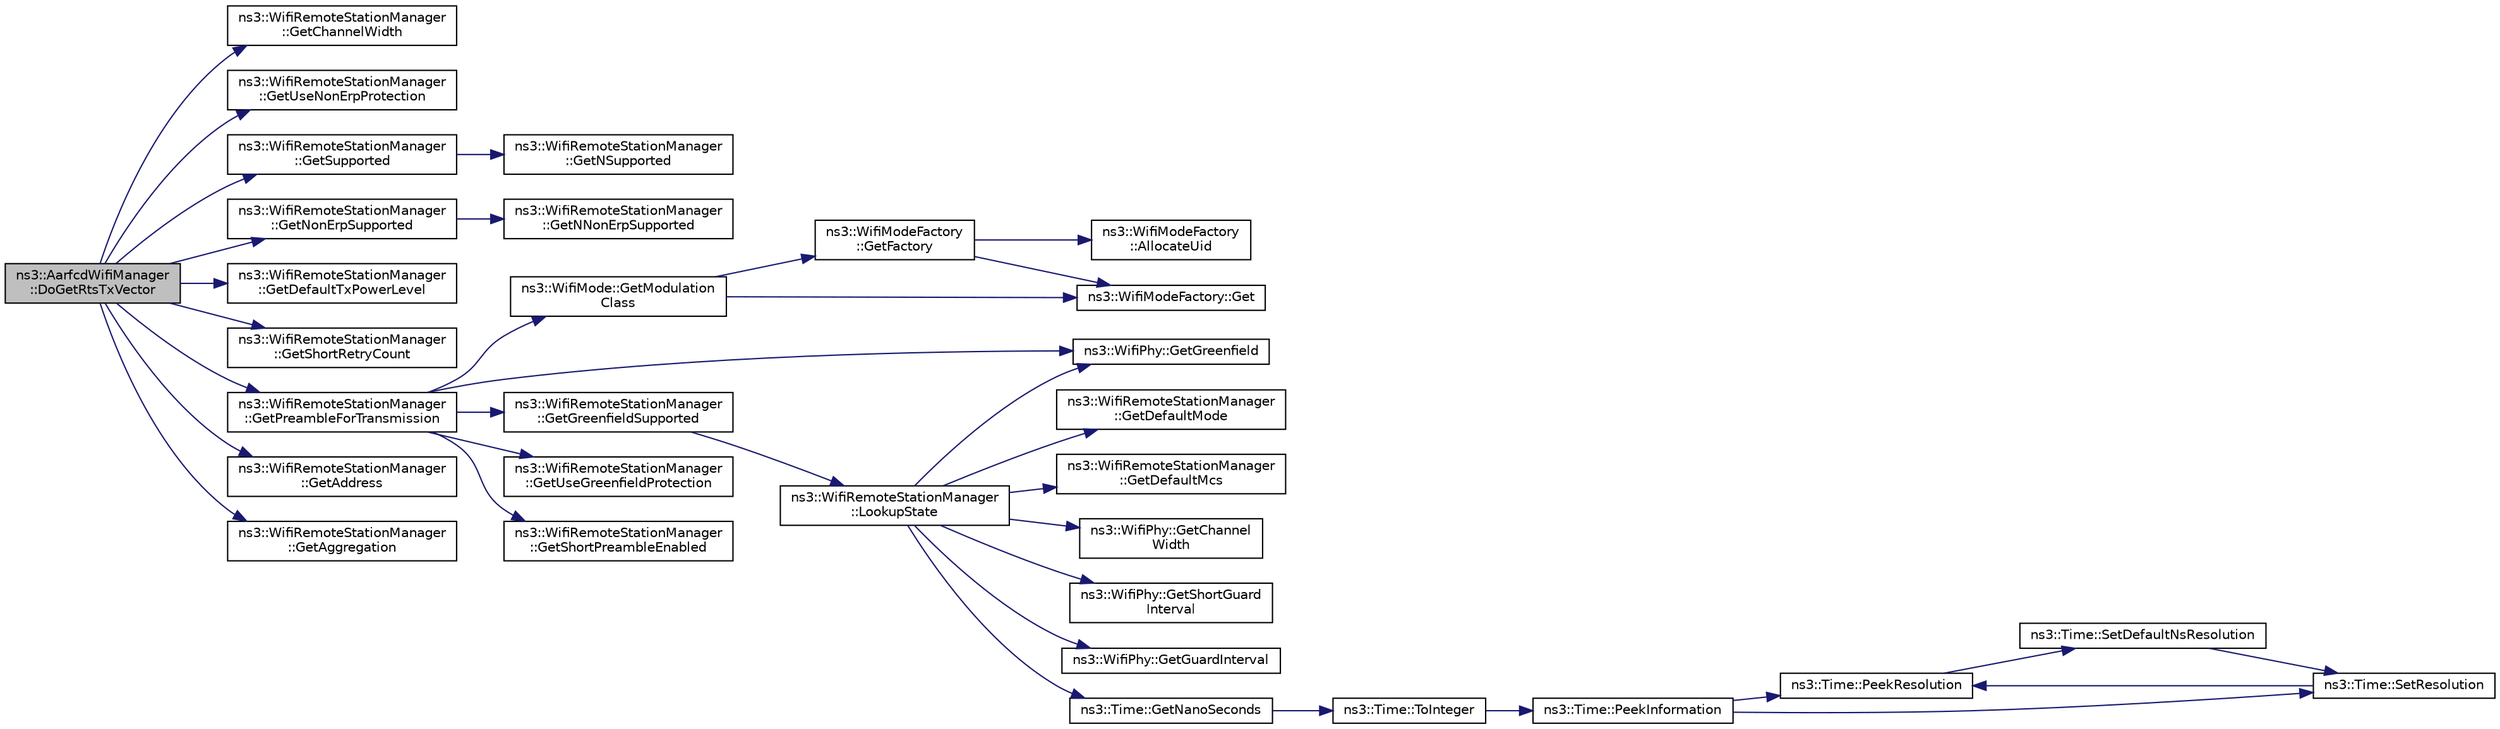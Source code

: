 digraph "ns3::AarfcdWifiManager::DoGetRtsTxVector"
{
  edge [fontname="Helvetica",fontsize="10",labelfontname="Helvetica",labelfontsize="10"];
  node [fontname="Helvetica",fontsize="10",shape=record];
  rankdir="LR";
  Node1 [label="ns3::AarfcdWifiManager\l::DoGetRtsTxVector",height=0.2,width=0.4,color="black", fillcolor="grey75", style="filled", fontcolor="black"];
  Node1 -> Node2 [color="midnightblue",fontsize="10",style="solid"];
  Node2 [label="ns3::WifiRemoteStationManager\l::GetChannelWidth",height=0.2,width=0.4,color="black", fillcolor="white", style="filled",URL="$d6/d65/classns3_1_1WifiRemoteStationManager.html#a918213c5b9fa629c4986f6d90521bbd4"];
  Node1 -> Node3 [color="midnightblue",fontsize="10",style="solid"];
  Node3 [label="ns3::WifiRemoteStationManager\l::GetUseNonErpProtection",height=0.2,width=0.4,color="black", fillcolor="white", style="filled",URL="$d6/d65/classns3_1_1WifiRemoteStationManager.html#a2d3d93f08995e554960a177a52f90f2f"];
  Node1 -> Node4 [color="midnightblue",fontsize="10",style="solid"];
  Node4 [label="ns3::WifiRemoteStationManager\l::GetSupported",height=0.2,width=0.4,color="black", fillcolor="white", style="filled",URL="$d6/d65/classns3_1_1WifiRemoteStationManager.html#a995c8bae0d84b168fd3e8bc9ecaacdd4"];
  Node4 -> Node5 [color="midnightblue",fontsize="10",style="solid"];
  Node5 [label="ns3::WifiRemoteStationManager\l::GetNSupported",height=0.2,width=0.4,color="black", fillcolor="white", style="filled",URL="$d6/d65/classns3_1_1WifiRemoteStationManager.html#a7316bf091ebad5b8cd1a8b5ee47554d8"];
  Node1 -> Node6 [color="midnightblue",fontsize="10",style="solid"];
  Node6 [label="ns3::WifiRemoteStationManager\l::GetNonErpSupported",height=0.2,width=0.4,color="black", fillcolor="white", style="filled",URL="$d6/d65/classns3_1_1WifiRemoteStationManager.html#a3df8f1931f1fce653e5990a2821b44c6"];
  Node6 -> Node7 [color="midnightblue",fontsize="10",style="solid"];
  Node7 [label="ns3::WifiRemoteStationManager\l::GetNNonErpSupported",height=0.2,width=0.4,color="black", fillcolor="white", style="filled",URL="$d6/d65/classns3_1_1WifiRemoteStationManager.html#a4428b71c94d77a388adbd319fe863809"];
  Node1 -> Node8 [color="midnightblue",fontsize="10",style="solid"];
  Node8 [label="ns3::WifiRemoteStationManager\l::GetDefaultTxPowerLevel",height=0.2,width=0.4,color="black", fillcolor="white", style="filled",URL="$d6/d65/classns3_1_1WifiRemoteStationManager.html#acff2fc859ee6b4c66ea7a83dd075b5d6"];
  Node1 -> Node9 [color="midnightblue",fontsize="10",style="solid"];
  Node9 [label="ns3::WifiRemoteStationManager\l::GetShortRetryCount",height=0.2,width=0.4,color="black", fillcolor="white", style="filled",URL="$d6/d65/classns3_1_1WifiRemoteStationManager.html#ad61157a9a56cf668f3255730f6a416b2"];
  Node1 -> Node10 [color="midnightblue",fontsize="10",style="solid"];
  Node10 [label="ns3::WifiRemoteStationManager\l::GetPreambleForTransmission",height=0.2,width=0.4,color="black", fillcolor="white", style="filled",URL="$d6/d65/classns3_1_1WifiRemoteStationManager.html#a0f44967cbd7488baada4802ebc642110"];
  Node10 -> Node11 [color="midnightblue",fontsize="10",style="solid"];
  Node11 [label="ns3::WifiMode::GetModulation\lClass",height=0.2,width=0.4,color="black", fillcolor="white", style="filled",URL="$d5/d56/classns3_1_1WifiMode.html#a7941cd2a0bc8d2ba68ba6a12c7e2c42a"];
  Node11 -> Node12 [color="midnightblue",fontsize="10",style="solid"];
  Node12 [label="ns3::WifiModeFactory\l::GetFactory",height=0.2,width=0.4,color="black", fillcolor="white", style="filled",URL="$d2/dcd/classns3_1_1WifiModeFactory.html#a9c6f695d733355dee8d74bd1709868fc"];
  Node12 -> Node13 [color="midnightblue",fontsize="10",style="solid"];
  Node13 [label="ns3::WifiModeFactory\l::AllocateUid",height=0.2,width=0.4,color="black", fillcolor="white", style="filled",URL="$d2/dcd/classns3_1_1WifiModeFactory.html#a89a9c38617bd3f7be4a8919ce9675996"];
  Node12 -> Node14 [color="midnightblue",fontsize="10",style="solid"];
  Node14 [label="ns3::WifiModeFactory::Get",height=0.2,width=0.4,color="black", fillcolor="white", style="filled",URL="$d2/dcd/classns3_1_1WifiModeFactory.html#a3086868810ff4347e31c63027726f544"];
  Node11 -> Node14 [color="midnightblue",fontsize="10",style="solid"];
  Node10 -> Node15 [color="midnightblue",fontsize="10",style="solid"];
  Node15 [label="ns3::WifiPhy::GetGreenfield",height=0.2,width=0.4,color="black", fillcolor="white", style="filled",URL="$d6/d5a/classns3_1_1WifiPhy.html#ad7d61a882a8bd1ece3bcb76eeb600d28"];
  Node10 -> Node16 [color="midnightblue",fontsize="10",style="solid"];
  Node16 [label="ns3::WifiRemoteStationManager\l::GetGreenfieldSupported",height=0.2,width=0.4,color="black", fillcolor="white", style="filled",URL="$d6/d65/classns3_1_1WifiRemoteStationManager.html#ad7e8b1cf473b5ce4a593d6dff8e038d1"];
  Node16 -> Node17 [color="midnightblue",fontsize="10",style="solid"];
  Node17 [label="ns3::WifiRemoteStationManager\l::LookupState",height=0.2,width=0.4,color="black", fillcolor="white", style="filled",URL="$d6/d65/classns3_1_1WifiRemoteStationManager.html#aa92633f587338f32789e9210c82c6815"];
  Node17 -> Node18 [color="midnightblue",fontsize="10",style="solid"];
  Node18 [label="ns3::WifiRemoteStationManager\l::GetDefaultMode",height=0.2,width=0.4,color="black", fillcolor="white", style="filled",URL="$d6/d65/classns3_1_1WifiRemoteStationManager.html#a54cc63cdbc8067b7f737be74a9e0081c"];
  Node17 -> Node19 [color="midnightblue",fontsize="10",style="solid"];
  Node19 [label="ns3::WifiRemoteStationManager\l::GetDefaultMcs",height=0.2,width=0.4,color="black", fillcolor="white", style="filled",URL="$d6/d65/classns3_1_1WifiRemoteStationManager.html#ac088d1a4943d51a3fa0a9fbf42fdf961"];
  Node17 -> Node20 [color="midnightblue",fontsize="10",style="solid"];
  Node20 [label="ns3::WifiPhy::GetChannel\lWidth",height=0.2,width=0.4,color="black", fillcolor="white", style="filled",URL="$d6/d5a/classns3_1_1WifiPhy.html#a4a5d5009b3b3308f2baeed42a2007189"];
  Node17 -> Node21 [color="midnightblue",fontsize="10",style="solid"];
  Node21 [label="ns3::WifiPhy::GetShortGuard\lInterval",height=0.2,width=0.4,color="black", fillcolor="white", style="filled",URL="$d6/d5a/classns3_1_1WifiPhy.html#ae907e448ace9df4d647c8f97bbec23fc"];
  Node17 -> Node22 [color="midnightblue",fontsize="10",style="solid"];
  Node22 [label="ns3::WifiPhy::GetGuardInterval",height=0.2,width=0.4,color="black", fillcolor="white", style="filled",URL="$d6/d5a/classns3_1_1WifiPhy.html#adb22fbf368dfbf0864f08319d8fcb86e"];
  Node17 -> Node23 [color="midnightblue",fontsize="10",style="solid"];
  Node23 [label="ns3::Time::GetNanoSeconds",height=0.2,width=0.4,color="black", fillcolor="white", style="filled",URL="$dc/d04/classns3_1_1Time.html#a2fdb7bf0e1f5cd93b6149cb37bbb7f08"];
  Node23 -> Node24 [color="midnightblue",fontsize="10",style="solid"];
  Node24 [label="ns3::Time::ToInteger",height=0.2,width=0.4,color="black", fillcolor="white", style="filled",URL="$dc/d04/classns3_1_1Time.html#a0c9c8fb9ec7222c7799c1081f14f6031"];
  Node24 -> Node25 [color="midnightblue",fontsize="10",style="solid"];
  Node25 [label="ns3::Time::PeekInformation",height=0.2,width=0.4,color="black", fillcolor="white", style="filled",URL="$dc/d04/classns3_1_1Time.html#a0b023c55c20582aa7c1781aacf128034"];
  Node25 -> Node26 [color="midnightblue",fontsize="10",style="solid"];
  Node26 [label="ns3::Time::PeekResolution",height=0.2,width=0.4,color="black", fillcolor="white", style="filled",URL="$dc/d04/classns3_1_1Time.html#a963e53522278fcbdf1ab9f7adbd0f5d6"];
  Node26 -> Node27 [color="midnightblue",fontsize="10",style="solid"];
  Node27 [label="ns3::Time::SetDefaultNsResolution",height=0.2,width=0.4,color="black", fillcolor="white", style="filled",URL="$dc/d04/classns3_1_1Time.html#a6a872e62f71dfa817fef2c549473d980"];
  Node27 -> Node28 [color="midnightblue",fontsize="10",style="solid"];
  Node28 [label="ns3::Time::SetResolution",height=0.2,width=0.4,color="black", fillcolor="white", style="filled",URL="$dc/d04/classns3_1_1Time.html#ac89165ba7715b66017a49c718f4aef09"];
  Node28 -> Node26 [color="midnightblue",fontsize="10",style="solid"];
  Node25 -> Node28 [color="midnightblue",fontsize="10",style="solid"];
  Node17 -> Node15 [color="midnightblue",fontsize="10",style="solid"];
  Node10 -> Node29 [color="midnightblue",fontsize="10",style="solid"];
  Node29 [label="ns3::WifiRemoteStationManager\l::GetUseGreenfieldProtection",height=0.2,width=0.4,color="black", fillcolor="white", style="filled",URL="$d6/d65/classns3_1_1WifiRemoteStationManager.html#a806dfd5b53fdabf3497cf3946236da34"];
  Node10 -> Node30 [color="midnightblue",fontsize="10",style="solid"];
  Node30 [label="ns3::WifiRemoteStationManager\l::GetShortPreambleEnabled",height=0.2,width=0.4,color="black", fillcolor="white", style="filled",URL="$d6/d65/classns3_1_1WifiRemoteStationManager.html#a3c14f412938ed4120572c5e0c5511d0f"];
  Node1 -> Node31 [color="midnightblue",fontsize="10",style="solid"];
  Node31 [label="ns3::WifiRemoteStationManager\l::GetAddress",height=0.2,width=0.4,color="black", fillcolor="white", style="filled",URL="$d6/d65/classns3_1_1WifiRemoteStationManager.html#ac9ccc8c514bd8d2af05c290e63461a2a"];
  Node1 -> Node32 [color="midnightblue",fontsize="10",style="solid"];
  Node32 [label="ns3::WifiRemoteStationManager\l::GetAggregation",height=0.2,width=0.4,color="black", fillcolor="white", style="filled",URL="$d6/d65/classns3_1_1WifiRemoteStationManager.html#a5421c8d510cb16eebeac9f2ea9dd73c3"];
}
